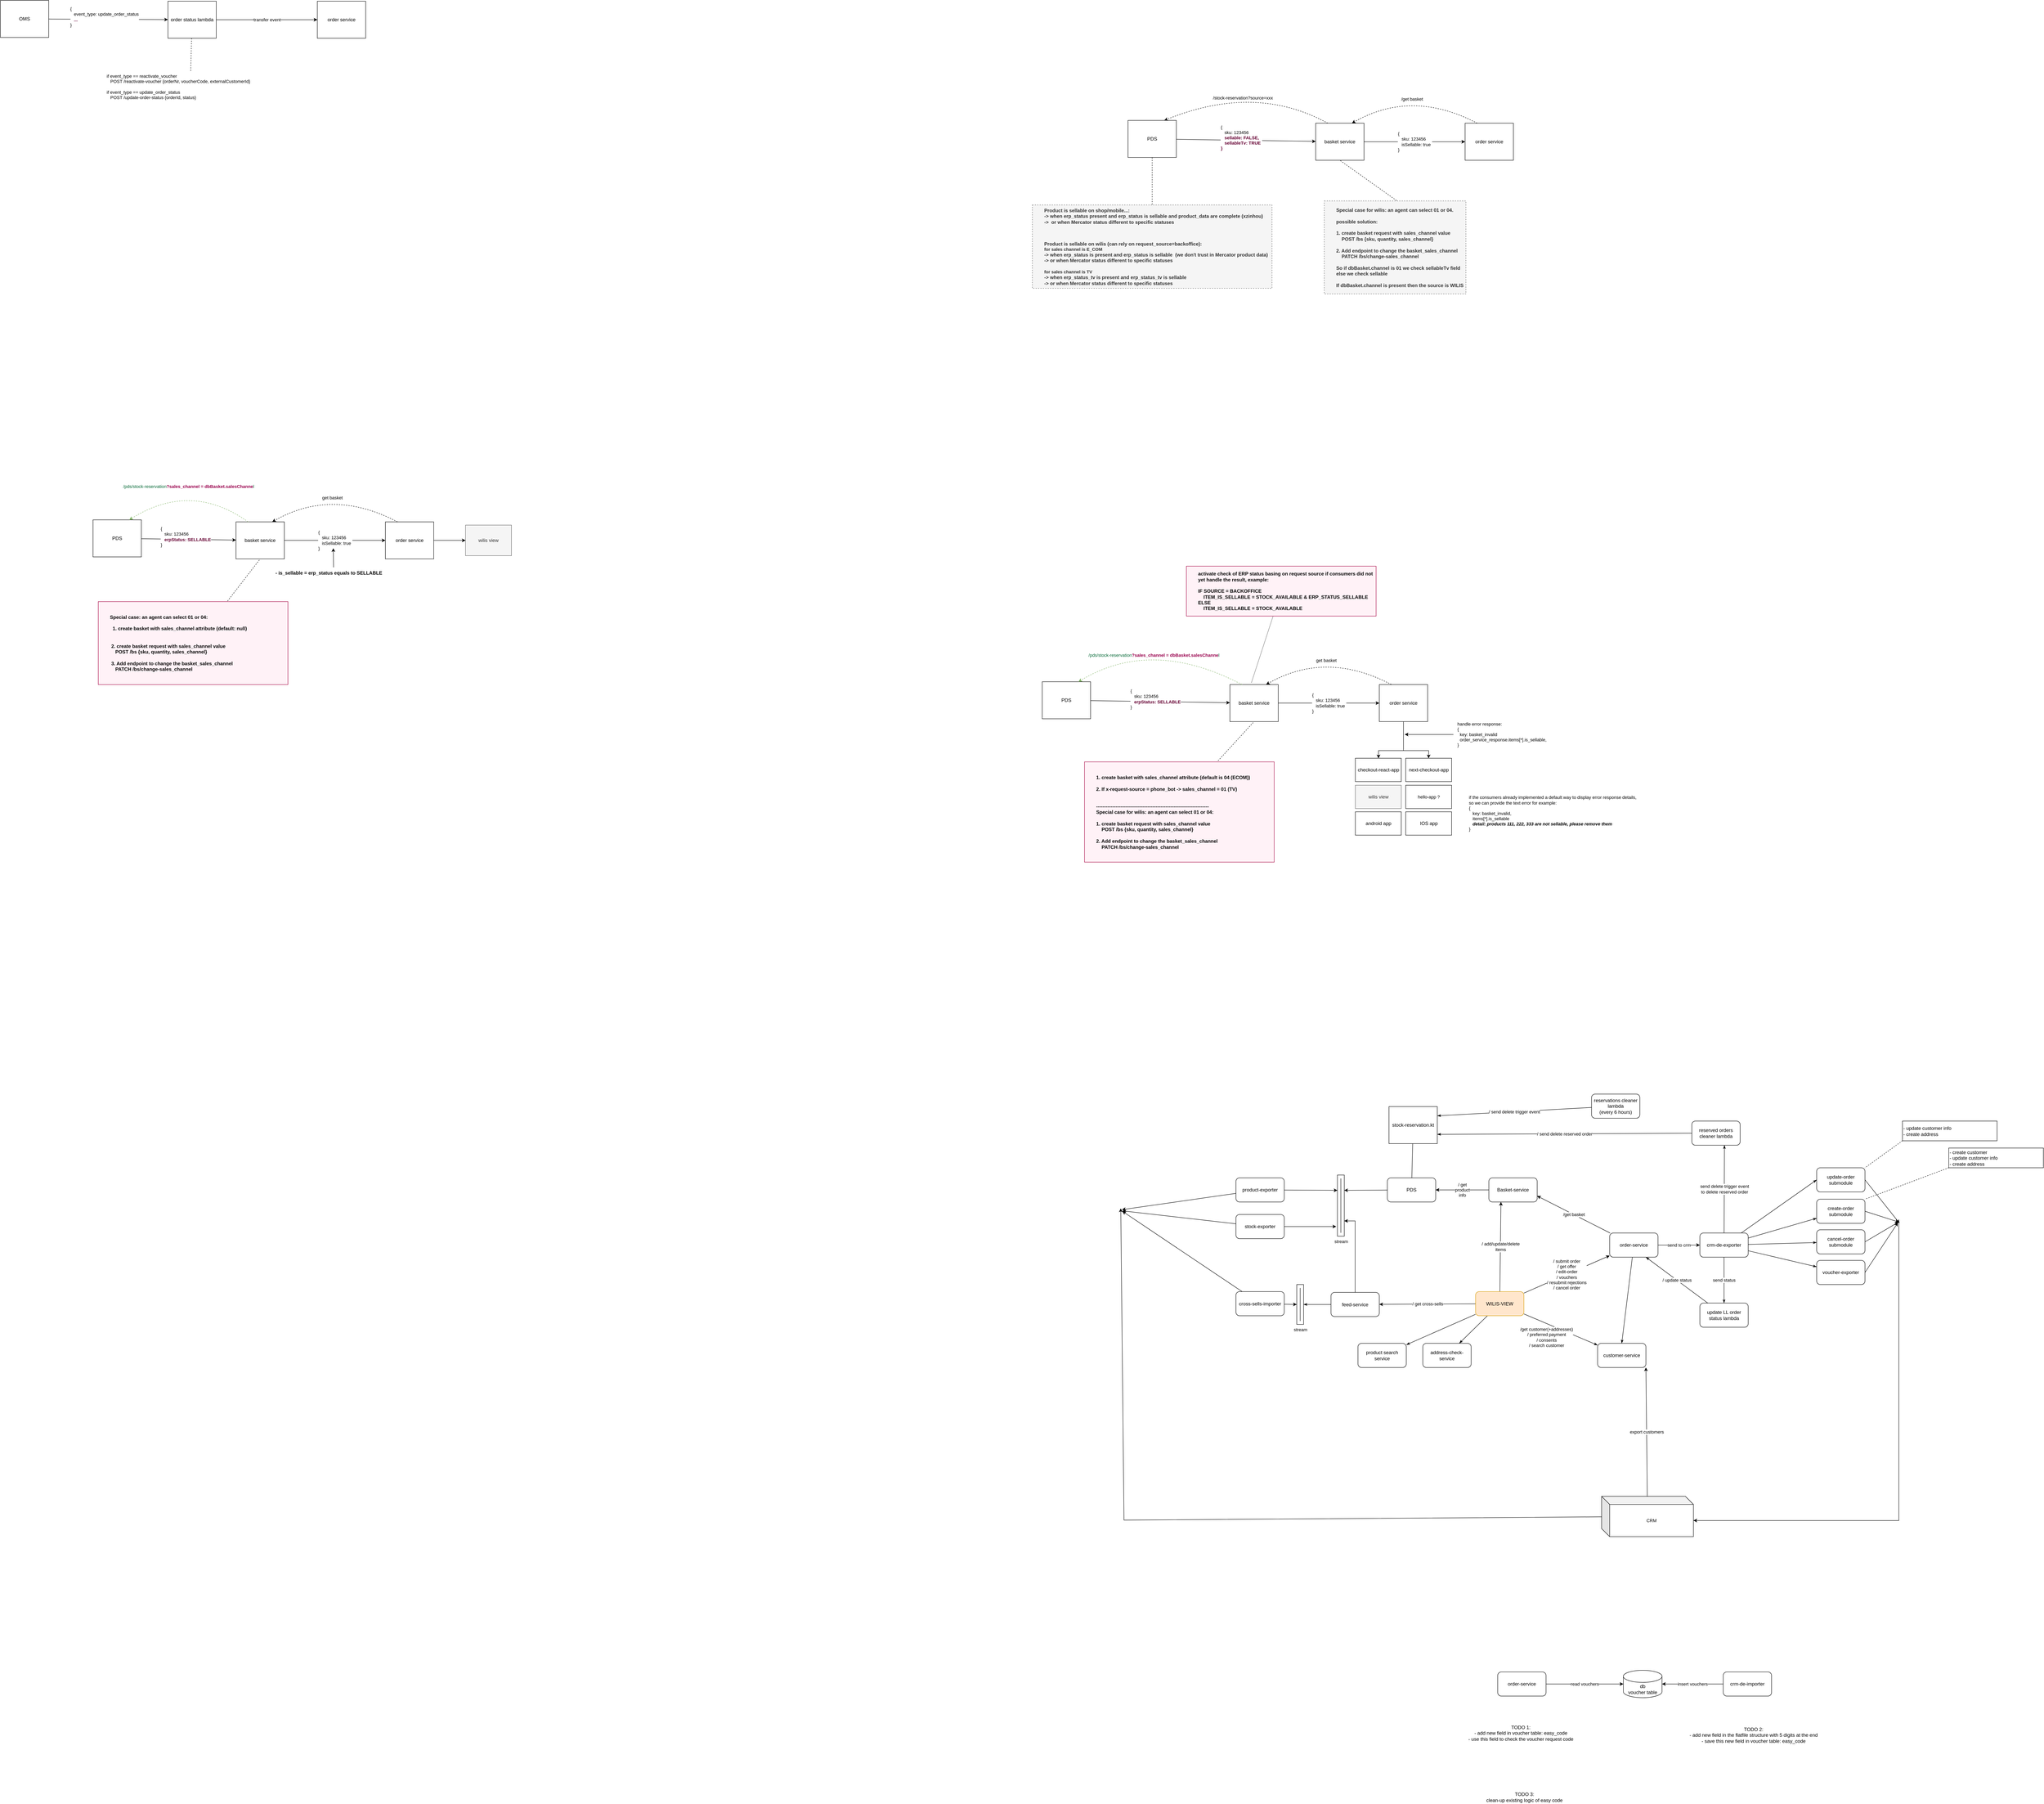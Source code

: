 <mxfile version="20.2.3" type="github">
  <diagram id="kf_XZH1g2RH7kajxPQMX" name="Page-1">
    <mxGraphModel dx="4642" dy="4890" grid="0" gridSize="10" guides="1" tooltips="1" connect="1" arrows="1" fold="1" page="0" pageScale="1" pageWidth="1169" pageHeight="827" math="0" shadow="0">
      <root>
        <mxCell id="0" />
        <mxCell id="1" parent="0" />
        <mxCell id="mo3ku-rc3HtsTC2HPsfC-4" value="insert vouchers" style="rounded=0;orthogonalLoop=1;jettySize=auto;html=1;" parent="1" source="mo3ku-rc3HtsTC2HPsfC-1" target="mo3ku-rc3HtsTC2HPsfC-3" edge="1">
          <mxGeometry relative="1" as="geometry" />
        </mxCell>
        <mxCell id="mo3ku-rc3HtsTC2HPsfC-1" value="crm-de-importer" style="rounded=1;whiteSpace=wrap;html=1;" parent="1" vertex="1">
          <mxGeometry x="714" y="125" width="120" height="60" as="geometry" />
        </mxCell>
        <mxCell id="mo3ku-rc3HtsTC2HPsfC-5" value="read vouchers" style="edgeStyle=none;rounded=0;orthogonalLoop=1;jettySize=auto;html=1;" parent="1" source="mo3ku-rc3HtsTC2HPsfC-2" target="mo3ku-rc3HtsTC2HPsfC-3" edge="1">
          <mxGeometry relative="1" as="geometry" />
        </mxCell>
        <mxCell id="mo3ku-rc3HtsTC2HPsfC-2" value="order-service" style="rounded=1;whiteSpace=wrap;html=1;" parent="1" vertex="1">
          <mxGeometry x="154" y="125" width="120" height="60" as="geometry" />
        </mxCell>
        <mxCell id="mo3ku-rc3HtsTC2HPsfC-3" value="db&lt;br&gt;voucher table" style="shape=cylinder3;whiteSpace=wrap;html=1;boundedLbl=1;backgroundOutline=1;size=15;" parent="1" vertex="1">
          <mxGeometry x="466" y="121" width="96" height="68" as="geometry" />
        </mxCell>
        <mxCell id="mo3ku-rc3HtsTC2HPsfC-6" value="TODO 2:&lt;br&gt;- add new field in the flatfile structure with 5 digits at the end&lt;br&gt;- save this new field in voucher table: easy_code" style="text;html=1;align=center;verticalAlign=middle;resizable=0;points=[];autosize=1;strokeColor=none;fillColor=none;" parent="1" vertex="1">
          <mxGeometry x="625" y="259" width="328" height="46" as="geometry" />
        </mxCell>
        <mxCell id="mo3ku-rc3HtsTC2HPsfC-7" value="TODO 1:&lt;br&gt;- add new field in voucher table: easy_code&lt;br&gt;- use this field to check the voucher request code" style="text;html=1;align=center;verticalAlign=middle;resizable=0;points=[];autosize=1;strokeColor=none;fillColor=none;" parent="1" vertex="1">
          <mxGeometry x="75" y="254" width="271" height="46" as="geometry" />
        </mxCell>
        <mxCell id="mo3ku-rc3HtsTC2HPsfC-8" value="TODO 3:&lt;br&gt;clean-up existing logic of easy code" style="text;html=1;align=center;verticalAlign=middle;resizable=0;points=[];autosize=1;strokeColor=none;fillColor=none;" parent="1" vertex="1">
          <mxGeometry x="120" y="420" width="199" height="32" as="geometry" />
        </mxCell>
        <mxCell id="AvomZq_IEuszwX5cMWHC-13" value="/get basket" style="edgeStyle=none;shape=connector;rounded=0;sketch=0;orthogonalLoop=1;jettySize=auto;html=1;entryX=1;entryY=0.75;entryDx=0;entryDy=0;shadow=0;labelBackgroundColor=default;fontFamily=Helvetica;fontSize=11;fontColor=default;endArrow=classic;strokeColor=default;" parent="1" source="AvomZq_IEuszwX5cMWHC-1" target="AvomZq_IEuszwX5cMWHC-10" edge="1">
          <mxGeometry relative="1" as="geometry" />
        </mxCell>
        <mxCell id="AvomZq_IEuszwX5cMWHC-16" value="send to crm" style="edgeStyle=none;shape=connector;rounded=0;sketch=0;orthogonalLoop=1;jettySize=auto;html=1;shadow=0;labelBackgroundColor=default;fontFamily=Helvetica;fontSize=11;fontColor=default;endArrow=classic;strokeColor=default;" parent="1" source="AvomZq_IEuszwX5cMWHC-1" target="AvomZq_IEuszwX5cMWHC-15" edge="1">
          <mxGeometry relative="1" as="geometry" />
        </mxCell>
        <mxCell id="AvomZq_IEuszwX5cMWHC-40" style="edgeStyle=none;shape=connector;rounded=0;sketch=0;orthogonalLoop=1;jettySize=auto;html=1;entryX=0.5;entryY=0;entryDx=0;entryDy=0;shadow=0;labelBackgroundColor=default;fontFamily=Helvetica;fontSize=11;fontColor=default;endArrow=classicThin;endFill=1;strokeColor=default;" parent="1" source="AvomZq_IEuszwX5cMWHC-1" target="AvomZq_IEuszwX5cMWHC-38" edge="1">
          <mxGeometry relative="1" as="geometry" />
        </mxCell>
        <mxCell id="AvomZq_IEuszwX5cMWHC-1" value="order-service" style="rounded=1;whiteSpace=wrap;html=1;" parent="1" vertex="1">
          <mxGeometry x="432" y="-965" width="120" height="60" as="geometry" />
        </mxCell>
        <mxCell id="AvomZq_IEuszwX5cMWHC-8" value="/ get cross-sells" style="rounded=0;orthogonalLoop=1;jettySize=auto;html=1;shadow=0;sketch=0;" parent="1" source="AvomZq_IEuszwX5cMWHC-2" target="AvomZq_IEuszwX5cMWHC-3" edge="1">
          <mxGeometry relative="1" as="geometry" />
        </mxCell>
        <mxCell id="AvomZq_IEuszwX5cMWHC-9" value="/ submit order&lt;br&gt;/ get offer&lt;br&gt;/ edit-order&lt;br&gt;/ vouchers&lt;br&gt;/ resubmit rejections&lt;br&gt;/ cancel order" style="edgeStyle=none;shape=connector;rounded=0;sketch=0;orthogonalLoop=1;jettySize=auto;html=1;shadow=0;labelBackgroundColor=default;fontFamily=Helvetica;fontSize=11;fontColor=default;endArrow=classic;strokeColor=default;" parent="1" source="AvomZq_IEuszwX5cMWHC-2" target="AvomZq_IEuszwX5cMWHC-1" edge="1">
          <mxGeometry relative="1" as="geometry" />
        </mxCell>
        <mxCell id="AvomZq_IEuszwX5cMWHC-14" value="/ add/update/delete&lt;br&gt;items" style="edgeStyle=none;shape=connector;rounded=0;sketch=0;orthogonalLoop=1;jettySize=auto;html=1;entryX=0.25;entryY=1;entryDx=0;entryDy=0;shadow=0;labelBackgroundColor=default;fontFamily=Helvetica;fontSize=11;fontColor=default;endArrow=classic;strokeColor=default;" parent="1" source="AvomZq_IEuszwX5cMWHC-2" target="AvomZq_IEuszwX5cMWHC-10" edge="1">
          <mxGeometry relative="1" as="geometry" />
        </mxCell>
        <mxCell id="AvomZq_IEuszwX5cMWHC-39" value="/get customer(+addresses)&lt;br&gt;/ preferred payment&lt;br&gt;/ consents&lt;br&gt;/ search customer" style="edgeStyle=none;shape=connector;rounded=0;sketch=0;orthogonalLoop=1;jettySize=auto;html=1;shadow=0;labelBackgroundColor=default;fontFamily=Helvetica;fontSize=11;fontColor=default;endArrow=classicThin;endFill=1;strokeColor=default;" parent="1" source="AvomZq_IEuszwX5cMWHC-2" target="AvomZq_IEuszwX5cMWHC-38" edge="1">
          <mxGeometry x="-0.251" y="-31" relative="1" as="geometry">
            <mxPoint as="offset" />
          </mxGeometry>
        </mxCell>
        <mxCell id="AvomZq_IEuszwX5cMWHC-43" style="edgeStyle=none;shape=connector;rounded=0;sketch=0;orthogonalLoop=1;jettySize=auto;html=1;shadow=0;labelBackgroundColor=default;fontFamily=Helvetica;fontSize=11;fontColor=default;endArrow=classicThin;endFill=1;strokeColor=default;" parent="1" source="AvomZq_IEuszwX5cMWHC-2" target="AvomZq_IEuszwX5cMWHC-42" edge="1">
          <mxGeometry relative="1" as="geometry" />
        </mxCell>
        <mxCell id="AvomZq_IEuszwX5cMWHC-56" style="edgeStyle=none;shape=connector;rounded=0;sketch=0;orthogonalLoop=1;jettySize=auto;html=1;shadow=0;labelBackgroundColor=default;fontFamily=Helvetica;fontSize=11;fontColor=default;endArrow=classicThin;endFill=1;strokeColor=default;" parent="1" source="AvomZq_IEuszwX5cMWHC-2" target="AvomZq_IEuszwX5cMWHC-55" edge="1">
          <mxGeometry relative="1" as="geometry" />
        </mxCell>
        <mxCell id="AvomZq_IEuszwX5cMWHC-2" value="WILIS-VIEW" style="rounded=1;whiteSpace=wrap;html=1;fillColor=#ffe6cc;strokeColor=#d79b00;" parent="1" vertex="1">
          <mxGeometry x="99" y="-819.5" width="120" height="60" as="geometry" />
        </mxCell>
        <mxCell id="AvomZq_IEuszwX5cMWHC-26" style="edgeStyle=none;shape=connector;rounded=0;sketch=0;orthogonalLoop=1;jettySize=auto;html=1;shadow=0;labelBackgroundColor=default;fontFamily=Helvetica;fontSize=11;fontColor=default;endArrow=classic;strokeColor=default;entryX=0;entryY=0;entryDx=17;entryDy=114;entryPerimeter=0;" parent="1" source="AvomZq_IEuszwX5cMWHC-3" target="AvomZq_IEuszwX5cMWHC-22" edge="1">
          <mxGeometry relative="1" as="geometry">
            <Array as="points">
              <mxPoint x="-200" y="-995" />
            </Array>
          </mxGeometry>
        </mxCell>
        <mxCell id="AvomZq_IEuszwX5cMWHC-35" style="edgeStyle=none;shape=connector;rounded=0;sketch=0;orthogonalLoop=1;jettySize=auto;html=1;entryX=1;entryY=0.5;entryDx=0;entryDy=0;entryPerimeter=0;shadow=0;labelBackgroundColor=default;fontFamily=Helvetica;fontSize=11;fontColor=default;endArrow=classicThin;endFill=1;strokeColor=default;" parent="1" source="AvomZq_IEuszwX5cMWHC-3" target="AvomZq_IEuszwX5cMWHC-34" edge="1">
          <mxGeometry relative="1" as="geometry" />
        </mxCell>
        <mxCell id="AvomZq_IEuszwX5cMWHC-3" value="feed-service" style="rounded=1;whiteSpace=wrap;html=1;" parent="1" vertex="1">
          <mxGeometry x="-260" y="-817.5" width="120" height="60" as="geometry" />
        </mxCell>
        <mxCell id="AvomZq_IEuszwX5cMWHC-23" style="edgeStyle=none;shape=connector;rounded=0;sketch=0;orthogonalLoop=1;jettySize=auto;html=1;entryX=0;entryY=0;entryDx=0;entryDy=38;entryPerimeter=0;shadow=0;labelBackgroundColor=default;fontFamily=Helvetica;fontSize=11;fontColor=default;endArrow=classic;strokeColor=default;" parent="1" source="AvomZq_IEuszwX5cMWHC-4" target="AvomZq_IEuszwX5cMWHC-22" edge="1">
          <mxGeometry relative="1" as="geometry" />
        </mxCell>
        <mxCell id="AvomZq_IEuszwX5cMWHC-68" style="edgeStyle=none;shape=connector;rounded=0;sketch=0;orthogonalLoop=1;jettySize=auto;html=1;shadow=0;labelBackgroundColor=default;fontFamily=Helvetica;fontSize=11;fontColor=default;endArrow=classic;endFill=1;strokeColor=default;" parent="1" source="AvomZq_IEuszwX5cMWHC-4" edge="1">
          <mxGeometry relative="1" as="geometry">
            <mxPoint x="-779" y="-1023" as="targetPoint" />
          </mxGeometry>
        </mxCell>
        <mxCell id="AvomZq_IEuszwX5cMWHC-4" value="product-exporter" style="rounded=1;whiteSpace=wrap;html=1;" parent="1" vertex="1">
          <mxGeometry x="-496" y="-1102" width="120" height="60" as="geometry" />
        </mxCell>
        <mxCell id="AvomZq_IEuszwX5cMWHC-19" style="edgeStyle=none;shape=connector;rounded=0;sketch=0;orthogonalLoop=1;jettySize=auto;html=1;shadow=0;labelBackgroundColor=default;fontFamily=Helvetica;fontSize=11;fontColor=default;endArrow=classic;strokeColor=default;entryX=0;entryY=0.5;entryDx=0;entryDy=0;entryPerimeter=0;" parent="1" source="AvomZq_IEuszwX5cMWHC-5" target="AvomZq_IEuszwX5cMWHC-34" edge="1">
          <mxGeometry relative="1" as="geometry" />
        </mxCell>
        <mxCell id="AvomZq_IEuszwX5cMWHC-70" style="edgeStyle=none;shape=connector;rounded=0;sketch=0;orthogonalLoop=1;jettySize=auto;html=1;shadow=0;labelBackgroundColor=default;fontFamily=Helvetica;fontSize=11;fontColor=default;endArrow=classic;endFill=1;strokeColor=default;" parent="1" source="AvomZq_IEuszwX5cMWHC-5" edge="1">
          <mxGeometry relative="1" as="geometry">
            <mxPoint x="-778" y="-1019" as="targetPoint" />
          </mxGeometry>
        </mxCell>
        <mxCell id="AvomZq_IEuszwX5cMWHC-5" value="cross-sells-importer" style="rounded=1;whiteSpace=wrap;html=1;" parent="1" vertex="1">
          <mxGeometry x="-496" y="-819.5" width="120" height="60" as="geometry" />
        </mxCell>
        <mxCell id="AvomZq_IEuszwX5cMWHC-24" style="edgeStyle=none;shape=connector;rounded=0;sketch=0;orthogonalLoop=1;jettySize=auto;html=1;entryX=-0.176;entryY=0.842;entryDx=0;entryDy=0;entryPerimeter=0;shadow=0;labelBackgroundColor=default;fontFamily=Helvetica;fontSize=11;fontColor=default;endArrow=classic;strokeColor=default;" parent="1" source="AvomZq_IEuszwX5cMWHC-6" target="AvomZq_IEuszwX5cMWHC-22" edge="1">
          <mxGeometry relative="1" as="geometry" />
        </mxCell>
        <mxCell id="AvomZq_IEuszwX5cMWHC-69" style="edgeStyle=none;shape=connector;rounded=0;sketch=0;orthogonalLoop=1;jettySize=auto;html=1;shadow=0;labelBackgroundColor=default;fontFamily=Helvetica;fontSize=11;fontColor=default;endArrow=classic;endFill=1;strokeColor=default;" parent="1" source="AvomZq_IEuszwX5cMWHC-6" edge="1">
          <mxGeometry relative="1" as="geometry">
            <mxPoint x="-778" y="-1020" as="targetPoint" />
          </mxGeometry>
        </mxCell>
        <mxCell id="AvomZq_IEuszwX5cMWHC-6" value="stock-exporter" style="rounded=1;whiteSpace=wrap;html=1;" parent="1" vertex="1">
          <mxGeometry x="-496" y="-1011" width="120" height="60" as="geometry" />
        </mxCell>
        <mxCell id="AvomZq_IEuszwX5cMWHC-12" value="/ get&lt;br&gt;product&lt;br&gt;info" style="edgeStyle=none;shape=connector;rounded=0;sketch=0;orthogonalLoop=1;jettySize=auto;html=1;shadow=0;labelBackgroundColor=default;fontFamily=Helvetica;fontSize=11;fontColor=default;endArrow=classic;strokeColor=default;" parent="1" source="AvomZq_IEuszwX5cMWHC-10" target="AvomZq_IEuszwX5cMWHC-11" edge="1">
          <mxGeometry relative="1" as="geometry" />
        </mxCell>
        <mxCell id="AvomZq_IEuszwX5cMWHC-10" value="Basket-service" style="rounded=1;whiteSpace=wrap;html=1;" parent="1" vertex="1">
          <mxGeometry x="132" y="-1102" width="120" height="60" as="geometry" />
        </mxCell>
        <mxCell id="AvomZq_IEuszwX5cMWHC-25" style="edgeStyle=none;shape=connector;rounded=0;sketch=0;orthogonalLoop=1;jettySize=auto;html=1;entryX=0;entryY=0;entryDx=17;entryDy=38;entryPerimeter=0;shadow=0;labelBackgroundColor=default;fontFamily=Helvetica;fontSize=11;fontColor=default;endArrow=classic;strokeColor=default;" parent="1" source="AvomZq_IEuszwX5cMWHC-11" target="AvomZq_IEuszwX5cMWHC-22" edge="1">
          <mxGeometry relative="1" as="geometry" />
        </mxCell>
        <mxCell id="AvomZq_IEuszwX5cMWHC-28" style="shape=connector;rounded=0;sketch=0;orthogonalLoop=1;jettySize=auto;html=1;shadow=0;labelBackgroundColor=default;fontFamily=Helvetica;fontSize=11;fontColor=default;endArrow=none;strokeColor=default;endFill=0;" parent="1" source="AvomZq_IEuszwX5cMWHC-11" target="AvomZq_IEuszwX5cMWHC-36" edge="1">
          <mxGeometry relative="1" as="geometry">
            <mxPoint x="-60" y="-1234" as="targetPoint" />
          </mxGeometry>
        </mxCell>
        <mxCell id="AvomZq_IEuszwX5cMWHC-11" value="PDS" style="rounded=1;whiteSpace=wrap;html=1;" parent="1" vertex="1">
          <mxGeometry x="-120" y="-1102" width="120" height="60" as="geometry" />
        </mxCell>
        <mxCell id="AvomZq_IEuszwX5cMWHC-33" value="send delete trigger event&lt;br&gt;to delete reserved order" style="edgeStyle=none;shape=connector;rounded=0;sketch=0;orthogonalLoop=1;jettySize=auto;html=1;entryX=0.675;entryY=1;entryDx=0;entryDy=0;entryPerimeter=0;shadow=0;labelBackgroundColor=default;fontFamily=Helvetica;fontSize=11;fontColor=default;endArrow=classicThin;endFill=1;strokeColor=default;" parent="1" source="AvomZq_IEuszwX5cMWHC-15" target="AvomZq_IEuszwX5cMWHC-31" edge="1">
          <mxGeometry relative="1" as="geometry" />
        </mxCell>
        <mxCell id="AvomZq_IEuszwX5cMWHC-46" value="send status" style="edgeStyle=none;shape=connector;rounded=0;sketch=0;orthogonalLoop=1;jettySize=auto;html=1;shadow=0;labelBackgroundColor=default;fontFamily=Helvetica;fontSize=11;fontColor=default;endArrow=classicThin;endFill=1;strokeColor=default;" parent="1" source="AvomZq_IEuszwX5cMWHC-15" target="AvomZq_IEuszwX5cMWHC-44" edge="1">
          <mxGeometry relative="1" as="geometry" />
        </mxCell>
        <mxCell id="AvomZq_IEuszwX5cMWHC-48" style="edgeStyle=none;shape=connector;rounded=0;sketch=0;orthogonalLoop=1;jettySize=auto;html=1;entryX=0;entryY=0.5;entryDx=0;entryDy=0;shadow=0;labelBackgroundColor=default;fontFamily=Helvetica;fontSize=11;fontColor=default;endArrow=classicThin;endFill=1;strokeColor=default;" parent="1" source="AvomZq_IEuszwX5cMWHC-15" target="AvomZq_IEuszwX5cMWHC-47" edge="1">
          <mxGeometry relative="1" as="geometry" />
        </mxCell>
        <mxCell id="AvomZq_IEuszwX5cMWHC-52" style="edgeStyle=none;shape=connector;rounded=0;sketch=0;orthogonalLoop=1;jettySize=auto;html=1;shadow=0;labelBackgroundColor=default;fontFamily=Helvetica;fontSize=11;fontColor=default;endArrow=classicThin;endFill=1;strokeColor=default;" parent="1" source="AvomZq_IEuszwX5cMWHC-15" target="AvomZq_IEuszwX5cMWHC-49" edge="1">
          <mxGeometry relative="1" as="geometry" />
        </mxCell>
        <mxCell id="AvomZq_IEuszwX5cMWHC-53" style="edgeStyle=none;shape=connector;rounded=0;sketch=0;orthogonalLoop=1;jettySize=auto;html=1;shadow=0;labelBackgroundColor=default;fontFamily=Helvetica;fontSize=11;fontColor=default;endArrow=classicThin;endFill=1;strokeColor=default;" parent="1" source="AvomZq_IEuszwX5cMWHC-15" target="AvomZq_IEuszwX5cMWHC-50" edge="1">
          <mxGeometry relative="1" as="geometry" />
        </mxCell>
        <mxCell id="AvomZq_IEuszwX5cMWHC-54" style="edgeStyle=none;shape=connector;rounded=0;sketch=0;orthogonalLoop=1;jettySize=auto;html=1;shadow=0;labelBackgroundColor=default;fontFamily=Helvetica;fontSize=11;fontColor=default;endArrow=classicThin;endFill=1;strokeColor=default;" parent="1" source="AvomZq_IEuszwX5cMWHC-15" target="AvomZq_IEuszwX5cMWHC-51" edge="1">
          <mxGeometry relative="1" as="geometry" />
        </mxCell>
        <mxCell id="AvomZq_IEuszwX5cMWHC-15" value="crm-de-exporter" style="rounded=1;whiteSpace=wrap;html=1;" parent="1" vertex="1">
          <mxGeometry x="656" y="-965" width="120" height="60" as="geometry" />
        </mxCell>
        <mxCell id="AvomZq_IEuszwX5cMWHC-22" value="stream" style="verticalLabelPosition=bottom;verticalAlign=top;html=1;shape=mxgraph.basic.frame;dx=10;fontFamily=Helvetica;fontSize=11;fontColor=default;" parent="1" vertex="1">
          <mxGeometry x="-244" y="-1109" width="17" height="152" as="geometry" />
        </mxCell>
        <mxCell id="AvomZq_IEuszwX5cMWHC-30" value="/ send delete trigger event" style="edgeStyle=none;shape=connector;rounded=0;sketch=0;orthogonalLoop=1;jettySize=auto;html=1;entryX=1;entryY=0.25;entryDx=0;entryDy=0;shadow=0;labelBackgroundColor=default;fontFamily=Helvetica;fontSize=11;fontColor=default;endArrow=classicThin;endFill=1;strokeColor=default;" parent="1" source="AvomZq_IEuszwX5cMWHC-29" target="AvomZq_IEuszwX5cMWHC-36" edge="1">
          <mxGeometry relative="1" as="geometry">
            <mxPoint y="-1294" as="targetPoint" />
          </mxGeometry>
        </mxCell>
        <mxCell id="AvomZq_IEuszwX5cMWHC-29" value="reservations cleaner lambda&lt;br&gt;(every 6 hours)" style="rounded=1;whiteSpace=wrap;html=1;" parent="1" vertex="1">
          <mxGeometry x="387" y="-1310" width="120" height="60" as="geometry" />
        </mxCell>
        <mxCell id="AvomZq_IEuszwX5cMWHC-32" value="/ send delete reserved order" style="edgeStyle=none;shape=connector;rounded=0;sketch=0;orthogonalLoop=1;jettySize=auto;html=1;shadow=0;labelBackgroundColor=default;fontFamily=Helvetica;fontSize=11;fontColor=default;endArrow=classicThin;endFill=1;strokeColor=default;entryX=1;entryY=0.75;entryDx=0;entryDy=0;" parent="1" source="AvomZq_IEuszwX5cMWHC-31" target="AvomZq_IEuszwX5cMWHC-36" edge="1">
          <mxGeometry relative="1" as="geometry">
            <mxPoint y="-1264" as="targetPoint" />
          </mxGeometry>
        </mxCell>
        <mxCell id="AvomZq_IEuszwX5cMWHC-31" value="reserved orders cleaner lambda" style="rounded=1;whiteSpace=wrap;html=1;" parent="1" vertex="1">
          <mxGeometry x="636" y="-1243" width="120" height="60" as="geometry" />
        </mxCell>
        <mxCell id="AvomZq_IEuszwX5cMWHC-34" value="stream" style="verticalLabelPosition=bottom;verticalAlign=top;html=1;shape=mxgraph.basic.frame;dx=10;fontFamily=Helvetica;fontSize=11;fontColor=default;" parent="1" vertex="1">
          <mxGeometry x="-345" y="-837" width="17" height="99" as="geometry" />
        </mxCell>
        <mxCell id="AvomZq_IEuszwX5cMWHC-36" value="&lt;span style=&quot;color: rgb(0 , 0 , 0) ; font-family: &amp;#34;helvetica&amp;#34; ; font-size: 12px ; font-style: normal ; font-weight: 400 ; letter-spacing: normal ; text-align: center ; text-indent: 0px ; text-transform: none ; word-spacing: 0px ; background-color: rgb(255 , 255 , 255) ; display: inline ; float: none&quot;&gt;stock-reservation.kt&lt;/span&gt;" style="rounded=0;whiteSpace=wrap;html=1;fontFamily=Helvetica;fontSize=11;fontColor=default;" parent="1" vertex="1">
          <mxGeometry x="-116" y="-1279" width="120" height="92" as="geometry" />
        </mxCell>
        <mxCell id="AvomZq_IEuszwX5cMWHC-38" value="customer-service" style="rounded=1;whiteSpace=wrap;html=1;" parent="1" vertex="1">
          <mxGeometry x="402" y="-691" width="120" height="60" as="geometry" />
        </mxCell>
        <mxCell id="AvomZq_IEuszwX5cMWHC-42" value="address-check-service" style="rounded=1;whiteSpace=wrap;html=1;" parent="1" vertex="1">
          <mxGeometry x="-32" y="-691" width="120" height="60" as="geometry" />
        </mxCell>
        <mxCell id="AvomZq_IEuszwX5cMWHC-45" value="/ update status" style="edgeStyle=none;shape=connector;rounded=0;sketch=0;orthogonalLoop=1;jettySize=auto;html=1;entryX=0.75;entryY=1;entryDx=0;entryDy=0;shadow=0;labelBackgroundColor=default;fontFamily=Helvetica;fontSize=11;fontColor=default;endArrow=classicThin;endFill=1;strokeColor=default;" parent="1" source="AvomZq_IEuszwX5cMWHC-44" target="AvomZq_IEuszwX5cMWHC-1" edge="1">
          <mxGeometry relative="1" as="geometry" />
        </mxCell>
        <mxCell id="AvomZq_IEuszwX5cMWHC-44" value="update LL order&lt;br&gt;status lambda" style="rounded=1;whiteSpace=wrap;html=1;" parent="1" vertex="1">
          <mxGeometry x="656" y="-791" width="120" height="60" as="geometry" />
        </mxCell>
        <mxCell id="AvomZq_IEuszwX5cMWHC-72" style="edgeStyle=none;shape=connector;rounded=0;sketch=0;orthogonalLoop=1;jettySize=auto;html=1;shadow=0;labelBackgroundColor=default;fontFamily=Helvetica;fontSize=11;fontColor=default;endArrow=classic;endFill=1;strokeColor=default;exitX=1;exitY=0.5;exitDx=0;exitDy=0;" parent="1" source="AvomZq_IEuszwX5cMWHC-47" edge="1">
          <mxGeometry relative="1" as="geometry">
            <mxPoint x="1151.667" y="-989.333" as="targetPoint" />
          </mxGeometry>
        </mxCell>
        <mxCell id="AvomZq_IEuszwX5cMWHC-47" value="update-order submodule" style="rounded=1;whiteSpace=wrap;html=1;" parent="1" vertex="1">
          <mxGeometry x="946" y="-1127" width="120" height="60" as="geometry" />
        </mxCell>
        <mxCell id="AvomZq_IEuszwX5cMWHC-71" style="edgeStyle=none;shape=connector;rounded=0;sketch=0;orthogonalLoop=1;jettySize=auto;html=1;entryX=0;entryY=0;entryDx=228;entryDy=60;entryPerimeter=0;shadow=0;labelBackgroundColor=default;fontFamily=Helvetica;fontSize=11;fontColor=default;endArrow=classic;endFill=1;strokeColor=default;" parent="1" target="AvomZq_IEuszwX5cMWHC-65" edge="1">
          <mxGeometry relative="1" as="geometry">
            <mxPoint x="1150" y="-989" as="sourcePoint" />
            <Array as="points">
              <mxPoint x="1150" y="-251" />
            </Array>
          </mxGeometry>
        </mxCell>
        <mxCell id="AvomZq_IEuszwX5cMWHC-73" style="edgeStyle=none;shape=connector;rounded=0;sketch=0;orthogonalLoop=1;jettySize=auto;html=1;shadow=0;labelBackgroundColor=default;fontFamily=Helvetica;fontSize=11;fontColor=default;endArrow=classic;endFill=1;strokeColor=default;exitX=1;exitY=0.5;exitDx=0;exitDy=0;" parent="1" source="AvomZq_IEuszwX5cMWHC-49" edge="1">
          <mxGeometry relative="1" as="geometry">
            <mxPoint x="1150.333" y="-992" as="targetPoint" />
          </mxGeometry>
        </mxCell>
        <mxCell id="AvomZq_IEuszwX5cMWHC-49" value="create-order submodule" style="rounded=1;whiteSpace=wrap;html=1;" parent="1" vertex="1">
          <mxGeometry x="946" y="-1049" width="120" height="60" as="geometry" />
        </mxCell>
        <mxCell id="AvomZq_IEuszwX5cMWHC-74" style="edgeStyle=none;shape=connector;rounded=0;sketch=0;orthogonalLoop=1;jettySize=auto;html=1;shadow=0;labelBackgroundColor=default;fontFamily=Helvetica;fontSize=11;fontColor=default;endArrow=classic;endFill=1;strokeColor=default;exitX=1;exitY=0.5;exitDx=0;exitDy=0;" parent="1" source="AvomZq_IEuszwX5cMWHC-50" edge="1">
          <mxGeometry relative="1" as="geometry">
            <mxPoint x="1149" y="-992" as="targetPoint" />
          </mxGeometry>
        </mxCell>
        <mxCell id="AvomZq_IEuszwX5cMWHC-50" value="cancel-order&lt;br&gt;submodule" style="rounded=1;whiteSpace=wrap;html=1;" parent="1" vertex="1">
          <mxGeometry x="946" y="-973" width="120" height="60" as="geometry" />
        </mxCell>
        <mxCell id="AvomZq_IEuszwX5cMWHC-75" style="edgeStyle=none;shape=connector;rounded=0;sketch=0;orthogonalLoop=1;jettySize=auto;html=1;shadow=0;labelBackgroundColor=default;fontFamily=Helvetica;fontSize=11;fontColor=default;endArrow=classic;endFill=1;strokeColor=default;exitX=1;exitY=0.5;exitDx=0;exitDy=0;" parent="1" source="AvomZq_IEuszwX5cMWHC-51" edge="1">
          <mxGeometry relative="1" as="geometry">
            <mxPoint x="1147.667" y="-990.667" as="targetPoint" />
          </mxGeometry>
        </mxCell>
        <mxCell id="AvomZq_IEuszwX5cMWHC-51" value="voucher-exporter" style="rounded=1;whiteSpace=wrap;html=1;" parent="1" vertex="1">
          <mxGeometry x="946" y="-897" width="120" height="60" as="geometry" />
        </mxCell>
        <mxCell id="AvomZq_IEuszwX5cMWHC-55" value="product search service" style="rounded=1;whiteSpace=wrap;html=1;" parent="1" vertex="1">
          <mxGeometry x="-193" y="-691" width="120" height="60" as="geometry" />
        </mxCell>
        <mxCell id="AvomZq_IEuszwX5cMWHC-58" style="edgeStyle=none;shape=connector;rounded=0;sketch=0;orthogonalLoop=1;jettySize=auto;html=1;entryX=1;entryY=0;entryDx=0;entryDy=0;shadow=0;labelBackgroundColor=default;fontFamily=Helvetica;fontSize=11;fontColor=default;endArrow=none;endFill=0;strokeColor=default;dashed=1;exitX=0;exitY=1;exitDx=0;exitDy=0;" parent="1" source="AvomZq_IEuszwX5cMWHC-57" target="AvomZq_IEuszwX5cMWHC-47" edge="1">
          <mxGeometry relative="1" as="geometry" />
        </mxCell>
        <mxCell id="AvomZq_IEuszwX5cMWHC-57" value="&lt;span style=&quot;color: rgb(0 , 0 , 0) ; font-family: &amp;#34;helvetica&amp;#34; ; font-size: 12px ; font-style: normal ; font-weight: 400 ; letter-spacing: normal ; text-indent: 0px ; text-transform: none ; word-spacing: 0px ; background-color: rgb(255 , 255 , 255) ; display: inline ; float: none&quot;&gt;- update customer info&lt;br&gt;- create address&lt;br&gt;&lt;/span&gt;" style="rounded=0;whiteSpace=wrap;html=1;fontFamily=Helvetica;fontSize=11;fontColor=default;align=left;" parent="1" vertex="1">
          <mxGeometry x="1159" y="-1243" width="235" height="49" as="geometry" />
        </mxCell>
        <mxCell id="AvomZq_IEuszwX5cMWHC-61" style="edgeStyle=none;shape=connector;rounded=0;sketch=0;orthogonalLoop=1;jettySize=auto;html=1;entryX=1;entryY=0;entryDx=0;entryDy=0;shadow=0;dashed=1;labelBackgroundColor=default;fontFamily=Helvetica;fontSize=11;fontColor=default;endArrow=none;endFill=0;strokeColor=default;exitX=0;exitY=1;exitDx=0;exitDy=0;" parent="1" source="AvomZq_IEuszwX5cMWHC-60" target="AvomZq_IEuszwX5cMWHC-49" edge="1">
          <mxGeometry relative="1" as="geometry" />
        </mxCell>
        <mxCell id="AvomZq_IEuszwX5cMWHC-60" value="&lt;span style=&quot;color: rgb(0 , 0 , 0) ; font-family: &amp;#34;helvetica&amp;#34; ; font-size: 12px ; font-style: normal ; font-weight: 400 ; letter-spacing: normal ; text-indent: 0px ; text-transform: none ; word-spacing: 0px ; background-color: rgb(255 , 255 , 255) ; display: inline ; float: none&quot;&gt;- create customer&lt;br&gt;- update customer info&lt;br&gt;- create address&lt;br&gt;&lt;/span&gt;" style="rounded=0;whiteSpace=wrap;html=1;fontFamily=Helvetica;fontSize=11;fontColor=default;align=left;" parent="1" vertex="1">
          <mxGeometry x="1274" y="-1176" width="235" height="49" as="geometry" />
        </mxCell>
        <mxCell id="AvomZq_IEuszwX5cMWHC-66" value="export customers" style="edgeStyle=none;shape=connector;rounded=0;sketch=0;orthogonalLoop=1;jettySize=auto;html=1;entryX=1;entryY=1;entryDx=0;entryDy=0;shadow=0;labelBackgroundColor=default;fontFamily=Helvetica;fontSize=11;fontColor=default;endArrow=classic;endFill=1;strokeColor=default;" parent="1" source="AvomZq_IEuszwX5cMWHC-65" target="AvomZq_IEuszwX5cMWHC-38" edge="1">
          <mxGeometry relative="1" as="geometry" />
        </mxCell>
        <mxCell id="AvomZq_IEuszwX5cMWHC-67" style="edgeStyle=none;shape=connector;rounded=0;sketch=0;orthogonalLoop=1;jettySize=auto;html=1;shadow=0;labelBackgroundColor=default;fontFamily=Helvetica;fontSize=11;fontColor=default;endArrow=classic;endFill=1;strokeColor=default;" parent="1" source="AvomZq_IEuszwX5cMWHC-65" edge="1">
          <mxGeometry relative="1" as="geometry">
            <mxPoint x="-782" y="-1026" as="targetPoint" />
            <Array as="points">
              <mxPoint x="-774" y="-252" />
            </Array>
          </mxGeometry>
        </mxCell>
        <mxCell id="AvomZq_IEuszwX5cMWHC-65" value="CRM" style="shape=cube;whiteSpace=wrap;html=1;boundedLbl=1;backgroundOutline=1;darkOpacity=0.05;darkOpacity2=0.1;fontFamily=Helvetica;fontSize=11;fontColor=default;" parent="1" vertex="1">
          <mxGeometry x="412" y="-311" width="228" height="100" as="geometry" />
        </mxCell>
        <mxCell id="QBPP9DDHIpxsTmfMudKZ-7" value="&lt;div style=&quot;text-align: left&quot;&gt;{&lt;/div&gt;&lt;div style=&quot;text-align: left&quot;&gt;&amp;nbsp; &amp;nbsp;sku: 123456&lt;/div&gt;&lt;div style=&quot;text-align: left&quot;&gt;&amp;nbsp; &amp;nbsp;&lt;b&gt;&lt;font color=&quot;#660033&quot;&gt;erpStatus: SELLABLE&lt;/font&gt;&lt;/b&gt;&lt;/div&gt;&lt;div style=&quot;text-align: left&quot;&gt;}&lt;/div&gt;" style="rounded=0;orthogonalLoop=1;jettySize=auto;html=1;" parent="1" source="QBPP9DDHIpxsTmfMudKZ-1" target="QBPP9DDHIpxsTmfMudKZ-2" edge="1">
          <mxGeometry x="-0.07" y="6" relative="1" as="geometry">
            <mxPoint as="offset" />
          </mxGeometry>
        </mxCell>
        <mxCell id="QBPP9DDHIpxsTmfMudKZ-1" value="&lt;span style=&quot;color: rgb(0 , 0 , 0) ; font-family: &amp;#34;helvetica&amp;#34; ; font-size: 12px ; font-style: normal ; font-weight: 400 ; letter-spacing: normal ; text-align: center ; text-indent: 0px ; text-transform: none ; word-spacing: 0px ; background-color: rgb(255 , 255 , 255) ; display: inline ; float: none&quot;&gt;PDS&lt;/span&gt;" style="rounded=0;whiteSpace=wrap;html=1;fontFamily=Helvetica;fontSize=11;fontColor=default;" parent="1" vertex="1">
          <mxGeometry x="-977" y="-2334" width="120" height="92" as="geometry" />
        </mxCell>
        <mxCell id="QBPP9DDHIpxsTmfMudKZ-8" value="&lt;div style=&quot;text-align: left&quot;&gt;{&lt;br&gt;&lt;/div&gt;&lt;div style=&quot;text-align: left&quot;&gt;&amp;nbsp; &amp;nbsp;sku: 123456&lt;/div&gt;&lt;div style=&quot;text-align: left&quot;&gt;&amp;nbsp; &amp;nbsp;isSellable: true&amp;nbsp;&lt;/div&gt;&lt;div style=&quot;text-align: left&quot;&gt;}&lt;/div&gt;" style="edgeStyle=none;shape=connector;rounded=0;orthogonalLoop=1;jettySize=auto;html=1;labelBackgroundColor=default;fontFamily=Helvetica;fontSize=11;fontColor=default;endArrow=classic;strokeColor=default;" parent="1" source="QBPP9DDHIpxsTmfMudKZ-2" target="QBPP9DDHIpxsTmfMudKZ-3" edge="1">
          <mxGeometry relative="1" as="geometry" />
        </mxCell>
        <mxCell id="QBPP9DDHIpxsTmfMudKZ-2" value="&lt;span style=&quot;color: rgb(0 , 0 , 0) ; font-family: &amp;#34;helvetica&amp;#34; ; font-size: 12px ; font-style: normal ; font-weight: 400 ; letter-spacing: normal ; text-align: center ; text-indent: 0px ; text-transform: none ; word-spacing: 0px ; background-color: rgb(255 , 255 , 255) ; display: inline ; float: none&quot;&gt;basket service&lt;/span&gt;" style="rounded=0;whiteSpace=wrap;html=1;fontFamily=Helvetica;fontSize=11;fontColor=default;" parent="1" vertex="1">
          <mxGeometry x="-511" y="-2327" width="120" height="92" as="geometry" />
        </mxCell>
        <mxCell id="moHjrgqNo80cG8yECoNa-9" style="edgeStyle=orthogonalEdgeStyle;rounded=0;orthogonalLoop=1;jettySize=auto;html=1;entryX=0.5;entryY=0;entryDx=0;entryDy=0;" parent="1" source="QBPP9DDHIpxsTmfMudKZ-3" target="moHjrgqNo80cG8yECoNa-5" edge="1">
          <mxGeometry relative="1" as="geometry">
            <Array as="points">
              <mxPoint x="-80" y="-2163" />
              <mxPoint x="-18" y="-2163" />
            </Array>
          </mxGeometry>
        </mxCell>
        <mxCell id="moHjrgqNo80cG8yECoNa-11" style="edgeStyle=orthogonalEdgeStyle;rounded=0;orthogonalLoop=1;jettySize=auto;html=1;" parent="1" source="QBPP9DDHIpxsTmfMudKZ-3" target="moHjrgqNo80cG8yECoNa-2" edge="1">
          <mxGeometry relative="1" as="geometry">
            <Array as="points">
              <mxPoint x="-80" y="-2163" />
              <mxPoint x="-142" y="-2163" />
            </Array>
          </mxGeometry>
        </mxCell>
        <mxCell id="QBPP9DDHIpxsTmfMudKZ-3" value="&lt;font face=&quot;helvetica&quot;&gt;&lt;span style=&quot;font-size: 12px&quot;&gt;order service&lt;/span&gt;&lt;/font&gt;" style="rounded=0;whiteSpace=wrap;html=1;fontFamily=Helvetica;fontSize=11;fontColor=default;" parent="1" vertex="1">
          <mxGeometry x="-140" y="-2327" width="120" height="92" as="geometry" />
        </mxCell>
        <mxCell id="QBPP9DDHIpxsTmfMudKZ-4" value="&lt;font face=&quot;helvetica&quot;&gt;&lt;span style=&quot;font-size: 12px&quot;&gt;wilis view&lt;br&gt;&lt;/span&gt;&lt;/font&gt;" style="rounded=0;whiteSpace=wrap;html=1;fontFamily=Helvetica;fontSize=11;fillColor=#f5f5f5;strokeColor=#666666;fontColor=#333333;" parent="1" vertex="1">
          <mxGeometry x="-199.5" y="-2077" width="114" height="58" as="geometry" />
        </mxCell>
        <mxCell id="moHjrgqNo80cG8yECoNa-12" style="edgeStyle=orthogonalEdgeStyle;rounded=0;orthogonalLoop=1;jettySize=auto;html=1;" parent="1" source="QBPP9DDHIpxsTmfMudKZ-12" edge="1">
          <mxGeometry relative="1" as="geometry">
            <mxPoint x="-76.857" y="-2203" as="targetPoint" />
          </mxGeometry>
        </mxCell>
        <mxCell id="QBPP9DDHIpxsTmfMudKZ-12" value="&lt;div style=&quot;text-align: left;&quot;&gt;&lt;div&gt;&lt;span style=&quot;background-color: initial;&quot;&gt;handle error response:&lt;/span&gt;&lt;/div&gt;&lt;div&gt;&lt;span style=&quot;background-color: initial;&quot;&gt;{&lt;/span&gt;&lt;/div&gt;&lt;span style=&quot;text-align: center;&quot;&gt;&amp;nbsp; key: basket_invalid&lt;/span&gt;&lt;div&gt;&lt;span style=&quot;background-color: initial;&quot;&gt;&amp;nbsp; order_service_response.items[*].is_sellable,&lt;/span&gt;&lt;/div&gt;&lt;div&gt;&lt;span style=&quot;background-color: initial;&quot;&gt;}&lt;/span&gt;&lt;/div&gt;&lt;/div&gt;" style="text;html=1;align=center;verticalAlign=middle;resizable=0;points=[];autosize=1;strokeColor=none;fillColor=default;fontSize=11;fontFamily=Helvetica;fontColor=default;" parent="1" vertex="1">
          <mxGeometry x="44" y="-2242" width="239" height="78" as="geometry" />
        </mxCell>
        <mxCell id="QBPP9DDHIpxsTmfMudKZ-16" style="shape=connector;orthogonalLoop=1;jettySize=auto;html=1;entryX=0.5;entryY=1;entryDx=0;entryDy=0;labelBackgroundColor=default;fontFamily=Helvetica;fontSize=11;fontColor=default;endArrow=none;strokeColor=default;elbow=vertical;dashed=1;exitX=0.635;exitY=0.131;exitDx=0;exitDy=0;exitPerimeter=0;endFill=0;" parent="1" source="QBPP9DDHIpxsTmfMudKZ-15" target="QBPP9DDHIpxsTmfMudKZ-2" edge="1">
          <mxGeometry relative="1" as="geometry">
            <mxPoint x="-741" y="-2215" as="sourcePoint" />
          </mxGeometry>
        </mxCell>
        <mxCell id="QBPP9DDHIpxsTmfMudKZ-15" value="&lt;font face=&quot;helvetica&quot;&gt;&lt;span style=&quot;font-size: 12px&quot;&gt;1. create basket with sales_channel attribute&amp;nbsp;&lt;/span&gt;&lt;/font&gt;&lt;span style=&quot;font-family: helvetica; font-size: 12px;&quot;&gt;(default is 04 (ECOM))&lt;br&gt;&lt;/span&gt;&lt;font face=&quot;helvetica&quot;&gt;&lt;span style=&quot;font-size: 12px&quot;&gt;&lt;br&gt;2. If x-request-source = phone_bot -&amp;gt; sales_channel = 01 (TV)&lt;br&gt;&lt;br&gt;&lt;br&gt;----------------------------------------------------------------------&lt;br&gt;Special case for wilis: an agent can select 01 or 04:&lt;br&gt;&lt;br&gt;1. create basket request with sales_channel value&lt;br&gt;&amp;nbsp; &amp;nbsp; POST /bs {sku, quantity, sales_channel}&lt;br&gt;&lt;br&gt;&lt;/span&gt;&lt;/font&gt;&lt;span style=&quot;font-family: helvetica; font-size: 12px;&quot;&gt;2. Add endpoint to change the basket_sales_channel&lt;/span&gt;&lt;font face=&quot;helvetica&quot;&gt;&lt;span style=&quot;font-size: 12px&quot;&gt;&lt;br&gt;&amp;nbsp; &amp;nbsp; PATCH /bs/change-sales_channel&lt;br&gt;&lt;/span&gt;&lt;/font&gt;" style="rounded=0;whiteSpace=wrap;html=1;fontFamily=Helvetica;fontSize=11;align=left;verticalAlign=middle;fillColor=#FFF2F7;strokeColor=#A50040;fontStyle=1;spacingTop=0;spacingLeft=27;fontColor=#080808;" parent="1" vertex="1">
          <mxGeometry x="-872" y="-2135" width="471" height="249" as="geometry" />
        </mxCell>
        <mxCell id="moHjrgqNo80cG8yECoNa-1" value="&lt;div style=&quot;text-align: left&quot;&gt;&lt;font style=&quot;font-weight: normal;&quot; color=&quot;#006633&quot;&gt;/pds/stock-reservation&lt;/font&gt;&lt;font color=&quot;#99004d&quot;&gt;?sales_channel = dbBasket.salesChanne&lt;/font&gt;&lt;font style=&quot;font-weight: normal;&quot; color=&quot;#006633&quot;&gt;l&lt;/font&gt;&lt;/div&gt;" style="edgeStyle=none;shape=connector;orthogonalLoop=1;jettySize=auto;html=1;entryX=0.75;entryY=0;entryDx=0;entryDy=0;labelBackgroundColor=default;fontFamily=Helvetica;fontSize=11;fontColor=default;endArrow=classic;strokeColor=#82b366;curved=1;dashed=1;exitX=0.25;exitY=0;exitDx=0;exitDy=0;fontStyle=1;fillColor=#d5e8d4;strokeWidth=1;" parent="1" source="QBPP9DDHIpxsTmfMudKZ-2" target="QBPP9DDHIpxsTmfMudKZ-1" edge="1">
          <mxGeometry x="-0.021" y="37" relative="1" as="geometry">
            <Array as="points">
              <mxPoint x="-705" y="-2444" />
            </Array>
            <mxPoint as="offset" />
            <mxPoint x="-130" y="-2316.933" as="sourcePoint" />
            <mxPoint x="-441" y="-2317" as="targetPoint" />
          </mxGeometry>
        </mxCell>
        <mxCell id="moHjrgqNo80cG8yECoNa-2" value="&lt;font face=&quot;helvetica&quot;&gt;&lt;span style=&quot;font-size: 12px&quot;&gt;checkout-react-app&lt;br&gt;&lt;/span&gt;&lt;/font&gt;" style="rounded=0;whiteSpace=wrap;html=1;fontFamily=Helvetica;fontSize=11;fontColor=default;" parent="1" vertex="1">
          <mxGeometry x="-199.5" y="-2144" width="114" height="58" as="geometry" />
        </mxCell>
        <mxCell id="moHjrgqNo80cG8yECoNa-3" value="&lt;font face=&quot;helvetica&quot;&gt;&lt;span style=&quot;font-size: 12px&quot;&gt;android app&lt;br&gt;&lt;/span&gt;&lt;/font&gt;" style="rounded=0;whiteSpace=wrap;html=1;fontFamily=Helvetica;fontSize=11;fontColor=default;" parent="1" vertex="1">
          <mxGeometry x="-199.5" y="-2011" width="114" height="58" as="geometry" />
        </mxCell>
        <mxCell id="moHjrgqNo80cG8yECoNa-5" value="&lt;font face=&quot;helvetica&quot;&gt;&lt;span style=&quot;font-size: 12px&quot;&gt;next-checkout-app&lt;br&gt;&lt;/span&gt;&lt;/font&gt;" style="rounded=0;whiteSpace=wrap;html=1;fontFamily=Helvetica;fontSize=11;fontColor=default;" parent="1" vertex="1">
          <mxGeometry x="-74.5" y="-2144" width="114" height="58" as="geometry" />
        </mxCell>
        <mxCell id="moHjrgqNo80cG8yECoNa-6" value="hello-app ?" style="rounded=0;whiteSpace=wrap;html=1;fontFamily=Helvetica;fontSize=11;fontColor=default;" parent="1" vertex="1">
          <mxGeometry x="-74.5" y="-2077" width="114" height="58" as="geometry" />
        </mxCell>
        <mxCell id="moHjrgqNo80cG8yECoNa-8" value="&lt;font face=&quot;helvetica&quot;&gt;&lt;span style=&quot;font-size: 12px&quot;&gt;IOS app&lt;br&gt;&lt;/span&gt;&lt;/font&gt;" style="rounded=0;whiteSpace=wrap;html=1;fontFamily=Helvetica;fontSize=11;fontColor=default;" parent="1" vertex="1">
          <mxGeometry x="-74.5" y="-2011" width="114" height="58" as="geometry" />
        </mxCell>
        <mxCell id="moHjrgqNo80cG8yECoNa-14" value="&lt;div style=&quot;text-align: left&quot;&gt;&lt;font&gt;get basket&lt;/font&gt;&lt;/div&gt;" style="edgeStyle=none;shape=connector;orthogonalLoop=1;jettySize=auto;html=1;entryX=0.75;entryY=0;entryDx=0;entryDy=0;labelBackgroundColor=default;fontFamily=Helvetica;fontSize=11;fontColor=#000000;endArrow=classic;curved=1;dashed=1;exitX=0.25;exitY=0;exitDx=0;exitDy=0;fontStyle=0;strokeWidth=1;" parent="1" source="QBPP9DDHIpxsTmfMudKZ-3" target="QBPP9DDHIpxsTmfMudKZ-2" edge="1">
          <mxGeometry x="0.102" y="22" relative="1" as="geometry">
            <Array as="points">
              <mxPoint x="-272" y="-2412" />
            </Array>
            <mxPoint as="offset" />
            <mxPoint x="-471" y="-2317" as="sourcePoint" />
            <mxPoint x="-877" y="-2324" as="targetPoint" />
          </mxGeometry>
        </mxCell>
        <mxCell id="moHjrgqNo80cG8yECoNa-16" style="rounded=0;orthogonalLoop=1;jettySize=auto;html=1;entryX=0.443;entryY=-0.044;entryDx=0;entryDy=0;entryPerimeter=0;fontColor=#080808;endArrow=none;endFill=0;strokeWidth=1;dashed=1;dashPattern=1 1;" parent="1" source="moHjrgqNo80cG8yECoNa-15" target="QBPP9DDHIpxsTmfMudKZ-2" edge="1">
          <mxGeometry relative="1" as="geometry" />
        </mxCell>
        <mxCell id="moHjrgqNo80cG8yECoNa-15" value="&lt;font face=&quot;helvetica&quot;&gt;&lt;span style=&quot;font-size: 12px&quot;&gt;activate check of ERP status basing on request source if consumers did not yet handle the result, example:&lt;br&gt;&lt;br&gt;IF SOURCE = BACKOFFICE&lt;br&gt;&amp;nbsp; &amp;nbsp; ITEM_IS_SELLABLE = STOCK_AVAILABLE &amp;amp; ERP_STATUS_SELLABLE&lt;br&gt;ELSE&lt;br&gt;&amp;nbsp; &amp;nbsp;&amp;nbsp;&lt;/span&gt;&lt;/font&gt;&lt;span style=&quot;font-family: helvetica; font-size: 12px;&quot;&gt;ITEM_IS_SELLABLE = STOCK_AVAILABLE&lt;/span&gt;&lt;font face=&quot;helvetica&quot;&gt;&lt;span style=&quot;font-size: 12px&quot;&gt;&lt;br&gt;&lt;/span&gt;&lt;/font&gt;" style="rounded=0;whiteSpace=wrap;html=1;fontFamily=Helvetica;fontSize=11;align=left;verticalAlign=middle;fillColor=#FFF2F7;strokeColor=#A50040;fontStyle=1;spacingTop=0;spacingLeft=27;fontColor=#080808;" parent="1" vertex="1">
          <mxGeometry x="-619" y="-2621" width="471" height="124" as="geometry" />
        </mxCell>
        <mxCell id="moHjrgqNo80cG8yECoNa-17" value="&lt;div style=&quot;text-align: left;&quot;&gt;&lt;div&gt;if the consumers already implemented a default way to display error response details,&lt;/div&gt;&lt;div&gt;so we can provide the text error for example:&amp;nbsp;&lt;/div&gt;&lt;div&gt;{&lt;/div&gt;&lt;div&gt;&amp;nbsp; &amp;nbsp;key: basket_invalid,&lt;/div&gt;&lt;div&gt;&amp;nbsp; &amp;nbsp;items[*].is_sellable&lt;/div&gt;&lt;div&gt;&amp;nbsp; &amp;nbsp;&lt;i&gt;&lt;b&gt;detail:&amp;nbsp;&lt;span style=&quot;background-color: initial;&quot;&gt;products 111, 222, 333 are not sellable, please remove them&lt;/span&gt;&lt;/b&gt;&lt;/i&gt;&lt;/div&gt;&lt;div&gt;}&lt;/div&gt;&lt;/div&gt;" style="text;html=1;align=center;verticalAlign=middle;resizable=0;points=[];autosize=1;strokeColor=none;fillColor=default;fontSize=11;fontFamily=Helvetica;fontColor=default;" parent="1" vertex="1">
          <mxGeometry x="73" y="-2059" width="434" height="104" as="geometry" />
        </mxCell>
        <mxCell id="KsSlLmv8AjtMtLB3dRpK-1" value="&lt;div style=&quot;text-align: left&quot;&gt;{&lt;/div&gt;&lt;div style=&quot;text-align: left&quot;&gt;&amp;nbsp; &amp;nbsp;sku: 123456&lt;/div&gt;&lt;div style=&quot;text-align: left&quot;&gt;&amp;nbsp; &amp;nbsp;&lt;b&gt;&lt;font color=&quot;#660033&quot;&gt;erpStatus: SELLABLE&lt;/font&gt;&lt;/b&gt;&lt;/div&gt;&lt;div style=&quot;text-align: left&quot;&gt;}&lt;/div&gt;" style="rounded=0;orthogonalLoop=1;jettySize=auto;html=1;" parent="1" source="KsSlLmv8AjtMtLB3dRpK-2" target="KsSlLmv8AjtMtLB3dRpK-4" edge="1">
          <mxGeometry x="-0.07" y="6" relative="1" as="geometry">
            <mxPoint as="offset" />
          </mxGeometry>
        </mxCell>
        <mxCell id="KsSlLmv8AjtMtLB3dRpK-2" value="&lt;span style=&quot;color: rgb(0 , 0 , 0) ; font-family: &amp;#34;helvetica&amp;#34; ; font-size: 12px ; font-style: normal ; font-weight: 400 ; letter-spacing: normal ; text-align: center ; text-indent: 0px ; text-transform: none ; word-spacing: 0px ; background-color: rgb(255 , 255 , 255) ; display: inline ; float: none&quot;&gt;PDS&lt;/span&gt;" style="rounded=0;whiteSpace=wrap;html=1;fontFamily=Helvetica;fontSize=11;fontColor=default;" parent="1" vertex="1">
          <mxGeometry x="-3334" y="-2736" width="120" height="92" as="geometry" />
        </mxCell>
        <mxCell id="KsSlLmv8AjtMtLB3dRpK-3" value="&lt;div style=&quot;text-align: left&quot;&gt;{&lt;br&gt;&lt;/div&gt;&lt;div style=&quot;text-align: left&quot;&gt;&amp;nbsp; &amp;nbsp;sku: 123456&lt;/div&gt;&lt;div style=&quot;text-align: left&quot;&gt;&amp;nbsp; &amp;nbsp;isSellable: true&amp;nbsp;&lt;/div&gt;&lt;div style=&quot;text-align: left&quot;&gt;}&lt;/div&gt;" style="edgeStyle=none;shape=connector;rounded=0;orthogonalLoop=1;jettySize=auto;html=1;labelBackgroundColor=default;fontFamily=Helvetica;fontSize=11;fontColor=default;endArrow=classic;strokeColor=default;" parent="1" source="KsSlLmv8AjtMtLB3dRpK-4" target="KsSlLmv8AjtMtLB3dRpK-7" edge="1">
          <mxGeometry relative="1" as="geometry" />
        </mxCell>
        <mxCell id="KsSlLmv8AjtMtLB3dRpK-4" value="&lt;span style=&quot;color: rgb(0 , 0 , 0) ; font-family: &amp;#34;helvetica&amp;#34; ; font-size: 12px ; font-style: normal ; font-weight: 400 ; letter-spacing: normal ; text-align: center ; text-indent: 0px ; text-transform: none ; word-spacing: 0px ; background-color: rgb(255 , 255 , 255) ; display: inline ; float: none&quot;&gt;basket service&lt;/span&gt;" style="rounded=0;whiteSpace=wrap;html=1;fontFamily=Helvetica;fontSize=11;fontColor=default;" parent="1" vertex="1">
          <mxGeometry x="-2979" y="-2731" width="120" height="92" as="geometry" />
        </mxCell>
        <mxCell id="KsSlLmv8AjtMtLB3dRpK-23" style="rounded=0;orthogonalLoop=1;jettySize=auto;html=1;" parent="1" source="KsSlLmv8AjtMtLB3dRpK-7" target="KsSlLmv8AjtMtLB3dRpK-8" edge="1">
          <mxGeometry relative="1" as="geometry" />
        </mxCell>
        <mxCell id="KsSlLmv8AjtMtLB3dRpK-7" value="&lt;font face=&quot;helvetica&quot;&gt;&lt;span style=&quot;font-size: 12px&quot;&gt;order service&lt;/span&gt;&lt;/font&gt;" style="rounded=0;whiteSpace=wrap;html=1;fontFamily=Helvetica;fontSize=11;fontColor=default;" parent="1" vertex="1">
          <mxGeometry x="-2608" y="-2731" width="120" height="92" as="geometry" />
        </mxCell>
        <mxCell id="KsSlLmv8AjtMtLB3dRpK-8" value="&lt;font face=&quot;helvetica&quot;&gt;&lt;span style=&quot;font-size: 12px&quot;&gt;wilis view&lt;br&gt;&lt;/span&gt;&lt;/font&gt;" style="rounded=0;whiteSpace=wrap;html=1;fontFamily=Helvetica;fontSize=11;fillColor=#f5f5f5;strokeColor=#666666;fontColor=#333333;" parent="1" vertex="1">
          <mxGeometry x="-2409" y="-2723" width="114" height="76" as="geometry" />
        </mxCell>
        <mxCell id="KsSlLmv8AjtMtLB3dRpK-11" style="shape=connector;orthogonalLoop=1;jettySize=auto;html=1;entryX=0.5;entryY=1;entryDx=0;entryDy=0;labelBackgroundColor=default;fontFamily=Helvetica;fontSize=11;fontColor=default;endArrow=none;strokeColor=default;elbow=vertical;dashed=1;exitX=0.635;exitY=0.131;exitDx=0;exitDy=0;exitPerimeter=0;endFill=0;" parent="1" source="KsSlLmv8AjtMtLB3dRpK-12" target="KsSlLmv8AjtMtLB3dRpK-4" edge="1">
          <mxGeometry relative="1" as="geometry">
            <mxPoint x="-3209" y="-2619" as="sourcePoint" />
          </mxGeometry>
        </mxCell>
        <mxCell id="KsSlLmv8AjtMtLB3dRpK-12" value="&lt;span style=&quot;font-family: helvetica; font-size: 12px;&quot;&gt;Special case: an agent can select 01 or 04:&lt;br&gt;&lt;/span&gt;&lt;font face=&quot;helvetica&quot;&gt;&lt;span style=&quot;font-size: 12px&quot;&gt;&lt;br&gt;&amp;nbsp; 1. create basket with sales_channel attribute&amp;nbsp;&lt;/span&gt;&lt;/font&gt;&lt;span style=&quot;font-family: helvetica; font-size: 12px;&quot;&gt;(default: null)&lt;br&gt;&lt;/span&gt;&lt;font face=&quot;helvetica&quot;&gt;&lt;span style=&quot;font-size: 12px&quot;&gt;&lt;br&gt;&lt;br&gt;&amp;nbsp;2. create basket request with sales_channel value&lt;br&gt;&amp;nbsp; &amp;nbsp; POST /bs {sku, quantity, sales_channel}&lt;br&gt;&lt;br&gt;&lt;/span&gt;&lt;/font&gt;&lt;span style=&quot;font-family: helvetica; font-size: 12px;&quot;&gt;&amp;nbsp;3. Add endpoint to change the basket_sales_channel&lt;/span&gt;&lt;font face=&quot;helvetica&quot;&gt;&lt;span style=&quot;font-size: 12px&quot;&gt;&lt;br&gt;&amp;nbsp; &amp;nbsp; PATCH /bs/change-sales_channel&lt;br&gt;&lt;/span&gt;&lt;/font&gt;" style="rounded=0;whiteSpace=wrap;html=1;fontFamily=Helvetica;fontSize=11;align=left;verticalAlign=middle;fillColor=#FFF2F7;strokeColor=#A50040;fontStyle=1;spacingTop=0;spacingLeft=27;fontColor=#080808;" parent="1" vertex="1">
          <mxGeometry x="-3321" y="-2533" width="471" height="206" as="geometry" />
        </mxCell>
        <mxCell id="KsSlLmv8AjtMtLB3dRpK-13" value="&lt;div style=&quot;text-align: left&quot;&gt;&lt;font style=&quot;font-weight: normal;&quot; color=&quot;#006633&quot;&gt;/pds/stock-reservation&lt;/font&gt;&lt;font color=&quot;#99004d&quot;&gt;?sales_channel = dbBasket.salesChanne&lt;/font&gt;&lt;font style=&quot;font-weight: normal;&quot; color=&quot;#006633&quot;&gt;l&lt;/font&gt;&lt;/div&gt;" style="edgeStyle=none;shape=connector;orthogonalLoop=1;jettySize=auto;html=1;entryX=0.75;entryY=0;entryDx=0;entryDy=0;labelBackgroundColor=default;fontFamily=Helvetica;fontSize=11;fontColor=default;endArrow=classic;strokeColor=#82b366;curved=1;dashed=1;exitX=0.25;exitY=0;exitDx=0;exitDy=0;fontStyle=1;fillColor=#d5e8d4;strokeWidth=1;" parent="1" source="KsSlLmv8AjtMtLB3dRpK-4" target="KsSlLmv8AjtMtLB3dRpK-2" edge="1">
          <mxGeometry x="-0.031" y="14" relative="1" as="geometry">
            <Array as="points">
              <mxPoint x="-3091" y="-2832" />
            </Array>
            <mxPoint as="offset" />
            <mxPoint x="-2598" y="-2720.933" as="sourcePoint" />
            <mxPoint x="-2909" y="-2721" as="targetPoint" />
          </mxGeometry>
        </mxCell>
        <mxCell id="KsSlLmv8AjtMtLB3dRpK-19" value="&lt;div style=&quot;text-align: left&quot;&gt;&lt;font&gt;get basket&lt;/font&gt;&lt;/div&gt;" style="edgeStyle=none;shape=connector;orthogonalLoop=1;jettySize=auto;html=1;entryX=0.75;entryY=0;entryDx=0;entryDy=0;labelBackgroundColor=default;fontFamily=Helvetica;fontSize=11;fontColor=#000000;endArrow=classic;curved=1;dashed=1;exitX=0.25;exitY=0;exitDx=0;exitDy=0;fontStyle=0;strokeWidth=1;" parent="1" source="KsSlLmv8AjtMtLB3dRpK-7" target="KsSlLmv8AjtMtLB3dRpK-4" edge="1">
          <mxGeometry x="0.102" y="22" relative="1" as="geometry">
            <Array as="points">
              <mxPoint x="-2740" y="-2816" />
            </Array>
            <mxPoint as="offset" />
            <mxPoint x="-2939" y="-2721" as="sourcePoint" />
            <mxPoint x="-3345" y="-2728" as="targetPoint" />
          </mxGeometry>
        </mxCell>
        <mxCell id="KsSlLmv8AjtMtLB3dRpK-25" style="edgeStyle=none;rounded=0;orthogonalLoop=1;jettySize=auto;html=1;" parent="1" source="KsSlLmv8AjtMtLB3dRpK-24" edge="1">
          <mxGeometry relative="1" as="geometry">
            <mxPoint x="-2737.391" y="-2665.522" as="targetPoint" />
          </mxGeometry>
        </mxCell>
        <mxCell id="KsSlLmv8AjtMtLB3dRpK-24" value="&lt;span style=&quot;color: rgb(8, 8, 8); font-family: helvetica; font-size: 12px; font-style: normal; font-variant-ligatures: normal; font-variant-caps: normal; font-weight: 700; letter-spacing: normal; orphans: 2; text-align: left; text-indent: 0px; text-transform: none; widows: 2; word-spacing: 0px; -webkit-text-stroke-width: 0px; background-color: rgb(255, 255, 255); text-decoration-thickness: initial; text-decoration-style: initial; text-decoration-color: initial; float: none; display: inline !important;&quot;&gt;- is_sellable = erp_status equals to SELLABLE&lt;/span&gt;" style="text;whiteSpace=wrap;html=1;" parent="1" vertex="1">
          <mxGeometry x="-2883.004" y="-2618.003" width="293" height="36" as="geometry" />
        </mxCell>
        <mxCell id="kU40ni3NjUDqnk-KnC0v-1" value="&lt;div style=&quot;text-align: left&quot;&gt;{&lt;/div&gt;&lt;div style=&quot;text-align: left&quot;&gt;&amp;nbsp; &amp;nbsp;sku: 123456&lt;/div&gt;&lt;div style=&quot;text-align: left&quot;&gt;&amp;nbsp; &amp;nbsp;&lt;b&gt;&lt;font color=&quot;#660033&quot;&gt;sellable: FALSE,&lt;br&gt;&lt;/font&gt;&lt;/b&gt;&lt;b&gt;&lt;font color=&quot;#660033&quot;&gt;&amp;nbsp; &amp;nbsp;sellableTv: TRUE&amp;nbsp;&lt;/font&gt;&lt;/b&gt;&lt;/div&gt;&lt;div style=&quot;text-align: left&quot;&gt;&lt;b&gt;&lt;font color=&quot;#660033&quot;&gt;}&lt;/font&gt;&lt;/b&gt;&lt;/div&gt;" style="rounded=0;orthogonalLoop=1;jettySize=auto;html=1;" parent="1" source="kU40ni3NjUDqnk-KnC0v-2" target="kU40ni3NjUDqnk-KnC0v-4" edge="1">
          <mxGeometry x="-0.07" y="6" relative="1" as="geometry">
            <mxPoint as="offset" />
          </mxGeometry>
        </mxCell>
        <mxCell id="kU40ni3NjUDqnk-KnC0v-28" style="edgeStyle=none;shape=connector;rounded=0;orthogonalLoop=1;jettySize=auto;html=1;labelBackgroundColor=default;fontFamily=Helvetica;fontSize=11;fontColor=default;endArrow=none;endFill=0;strokeColor=default;dashed=1;" parent="1" source="kU40ni3NjUDqnk-KnC0v-2" target="kU40ni3NjUDqnk-KnC0v-23" edge="1">
          <mxGeometry relative="1" as="geometry" />
        </mxCell>
        <mxCell id="kU40ni3NjUDqnk-KnC0v-2" value="&lt;span style=&quot;color: rgb(0 , 0 , 0) ; font-family: &amp;#34;helvetica&amp;#34; ; font-size: 12px ; font-style: normal ; font-weight: 400 ; letter-spacing: normal ; text-align: center ; text-indent: 0px ; text-transform: none ; word-spacing: 0px ; background-color: rgb(255 , 255 , 255) ; display: inline ; float: none&quot;&gt;PDS&lt;/span&gt;" style="rounded=0;whiteSpace=wrap;html=1;fontFamily=Helvetica;fontSize=11;fontColor=default;" parent="1" vertex="1">
          <mxGeometry x="-764" y="-3728" width="120" height="92" as="geometry" />
        </mxCell>
        <mxCell id="kU40ni3NjUDqnk-KnC0v-3" value="&lt;div style=&quot;text-align: left&quot;&gt;{&lt;br&gt;&lt;/div&gt;&lt;div style=&quot;text-align: left&quot;&gt;&amp;nbsp; &amp;nbsp;sku: 123456&lt;/div&gt;&lt;div style=&quot;text-align: left&quot;&gt;&amp;nbsp; &amp;nbsp;isSellable: true&amp;nbsp;&lt;/div&gt;&lt;div style=&quot;text-align: left&quot;&gt;}&lt;/div&gt;" style="edgeStyle=none;shape=connector;rounded=0;orthogonalLoop=1;jettySize=auto;html=1;labelBackgroundColor=default;fontFamily=Helvetica;fontSize=11;fontColor=default;endArrow=classic;strokeColor=default;" parent="1" source="kU40ni3NjUDqnk-KnC0v-4" target="kU40ni3NjUDqnk-KnC0v-7" edge="1">
          <mxGeometry relative="1" as="geometry" />
        </mxCell>
        <mxCell id="kU40ni3NjUDqnk-KnC0v-4" value="&lt;span style=&quot;color: rgb(0 , 0 , 0) ; font-family: &amp;#34;helvetica&amp;#34; ; font-size: 12px ; font-style: normal ; font-weight: 400 ; letter-spacing: normal ; text-align: center ; text-indent: 0px ; text-transform: none ; word-spacing: 0px ; background-color: rgb(255 , 255 , 255) ; display: inline ; float: none&quot;&gt;basket service&lt;/span&gt;" style="rounded=0;whiteSpace=wrap;html=1;fontFamily=Helvetica;fontSize=11;fontColor=default;" parent="1" vertex="1">
          <mxGeometry x="-298" y="-3721" width="120" height="92" as="geometry" />
        </mxCell>
        <mxCell id="kU40ni3NjUDqnk-KnC0v-7" value="&lt;font face=&quot;helvetica&quot;&gt;&lt;span style=&quot;font-size: 12px&quot;&gt;order service&lt;/span&gt;&lt;/font&gt;" style="rounded=0;whiteSpace=wrap;html=1;fontFamily=Helvetica;fontSize=11;fontColor=default;" parent="1" vertex="1">
          <mxGeometry x="73" y="-3721" width="120" height="92" as="geometry" />
        </mxCell>
        <mxCell id="kU40ni3NjUDqnk-KnC0v-11" style="shape=connector;orthogonalLoop=1;jettySize=auto;html=1;entryX=0.5;entryY=1;entryDx=0;entryDy=0;labelBackgroundColor=default;fontFamily=Helvetica;fontSize=11;fontColor=default;endArrow=none;strokeColor=default;elbow=vertical;dashed=1;exitX=0.635;exitY=0.131;exitDx=0;exitDy=0;exitPerimeter=0;endFill=0;" parent="1" source="kU40ni3NjUDqnk-KnC0v-12" target="kU40ni3NjUDqnk-KnC0v-4" edge="1">
          <mxGeometry relative="1" as="geometry">
            <mxPoint x="-528" y="-3609" as="sourcePoint" />
          </mxGeometry>
        </mxCell>
        <mxCell id="kU40ni3NjUDqnk-KnC0v-12" value="&lt;font face=&quot;helvetica&quot;&gt;&lt;span style=&quot;font-size: 12px&quot;&gt;Special case for wilis: an agent can select 01 or 04.&lt;br&gt;&lt;br&gt;possible solution:&lt;br&gt;&lt;br&gt;1. create basket request with sales_channel value&lt;br&gt;&amp;nbsp; &amp;nbsp; POST /bs {sku, quantity, sales_channel}&lt;br&gt;&lt;br&gt;&lt;/span&gt;&lt;/font&gt;&lt;span style=&quot;font-family: helvetica; font-size: 12px;&quot;&gt;2. Add endpoint to change the basket_sales_channel&lt;/span&gt;&lt;font face=&quot;helvetica&quot;&gt;&lt;span style=&quot;font-size: 12px&quot;&gt;&lt;br&gt;&amp;nbsp; &amp;nbsp; PATCH /bs/change-sales_channel&lt;br&gt;&lt;br&gt;So if dbBasket.channel is 01 we check sellableTv field&lt;br&gt;else we check sellable&lt;br&gt;&lt;br&gt;If dbBasket.channel is present then the source is WILIS&lt;br&gt;&lt;/span&gt;&lt;/font&gt;" style="rounded=0;whiteSpace=wrap;html=1;fontFamily=Helvetica;fontSize=11;align=left;verticalAlign=middle;fillColor=#f5f5f5;strokeColor=#666666;fontStyle=1;spacingTop=0;spacingLeft=27;fontColor=#333333;dashed=1;" parent="1" vertex="1">
          <mxGeometry x="-276.5" y="-3528" width="351.5" height="231" as="geometry" />
        </mxCell>
        <mxCell id="kU40ni3NjUDqnk-KnC0v-19" value="&lt;div style=&quot;text-align: left&quot;&gt;&lt;font&gt;/get basket&lt;/font&gt;&lt;/div&gt;" style="edgeStyle=none;shape=connector;orthogonalLoop=1;jettySize=auto;html=1;entryX=0.75;entryY=0;entryDx=0;entryDy=0;labelBackgroundColor=default;fontFamily=Helvetica;fontSize=11;fontColor=#000000;endArrow=classic;curved=1;dashed=1;exitX=0.25;exitY=0;exitDx=0;exitDy=0;fontStyle=0;strokeWidth=1;" parent="1" source="kU40ni3NjUDqnk-KnC0v-7" target="kU40ni3NjUDqnk-KnC0v-4" edge="1">
          <mxGeometry x="0.102" y="22" relative="1" as="geometry">
            <Array as="points">
              <mxPoint x="-59" y="-3806" />
            </Array>
            <mxPoint as="offset" />
            <mxPoint x="-258" y="-3711" as="sourcePoint" />
            <mxPoint x="-664" y="-3718" as="targetPoint" />
          </mxGeometry>
        </mxCell>
        <mxCell id="kU40ni3NjUDqnk-KnC0v-23" value="&lt;font face=&quot;helvetica&quot;&gt;&lt;span style=&quot;font-size: 12px;&quot;&gt;Product is sellable on shop/mobile...:&lt;/span&gt;&lt;br&gt;&lt;span style=&quot;font-size: 12px;&quot;&gt;-&amp;gt; when erp_status present&amp;nbsp;and erp_status is sellable and product_data are complete (xzinhou)&lt;/span&gt;&lt;br&gt;&lt;span style=&quot;font-size: 12px;&quot;&gt;-&amp;gt;&amp;nbsp; or when Mercator status different to specific&amp;nbsp;statuses&lt;/span&gt;&lt;br&gt;&lt;br&gt;&lt;br&gt;&lt;br&gt;&lt;/font&gt;&lt;span style=&quot;font-family: helvetica; font-size: 12px;&quot;&gt;Product is sellable on wilis (can rely on request_source=backoffice):&lt;br&gt;&lt;/span&gt;for sales channel is E_COM&lt;br style=&quot;font-family: helvetica;&quot;&gt;&lt;span style=&quot;font-family: helvetica; font-size: 12px;&quot;&gt;-&amp;gt; when erp_status is present&amp;nbsp;and erp_status is sellable&amp;nbsp; (we don&#39;t trust in Mercator&amp;nbsp;&lt;/span&gt;&lt;span style=&quot;font-family: helvetica; font-size: 12px;&quot;&gt;product data)&lt;/span&gt;&lt;br style=&quot;font-family: helvetica;&quot;&gt;&lt;span style=&quot;font-family: helvetica; font-size: 12px;&quot;&gt;-&amp;gt; or when Mercator&amp;nbsp;status different to&amp;nbsp;specific&amp;nbsp;statuses&lt;br&gt;&lt;br&gt;&lt;/span&gt;for sales channel is TV&lt;br style=&quot;font-family: helvetica;&quot;&gt;&lt;span style=&quot;font-family: helvetica; font-size: 12px;&quot;&gt;-&amp;gt; when erp_status_tv is present&amp;nbsp;and erp_status_tv is sellable&lt;/span&gt;&lt;br style=&quot;font-family: helvetica;&quot;&gt;&lt;span style=&quot;font-family: helvetica; font-size: 12px;&quot;&gt;-&amp;gt; or when Mercator&amp;nbsp;status different to&amp;nbsp;specific&amp;nbsp;statuses&lt;/span&gt;&lt;font face=&quot;helvetica&quot;&gt;&lt;span style=&quot;font-size: 12px&quot;&gt;&lt;br&gt;&lt;/span&gt;&lt;/font&gt;" style="rounded=0;whiteSpace=wrap;html=1;fontFamily=Helvetica;fontSize=11;align=left;verticalAlign=middle;fillColor=#f5f5f5;strokeColor=#666666;fontStyle=1;spacingTop=0;spacingLeft=27;fontColor=#333333;dashed=1;" parent="1" vertex="1">
          <mxGeometry x="-1001.5" y="-3518" width="595" height="207" as="geometry" />
        </mxCell>
        <mxCell id="kU40ni3NjUDqnk-KnC0v-24" value="&lt;div style=&quot;text-align: left&quot;&gt;&lt;font&gt;/stock-reservation?source=xxx&lt;/font&gt;&lt;/div&gt;" style="edgeStyle=none;shape=connector;orthogonalLoop=1;jettySize=auto;html=1;entryX=0.75;entryY=0;entryDx=0;entryDy=0;labelBackgroundColor=default;fontFamily=Helvetica;fontSize=11;fontColor=#000000;endArrow=classic;curved=1;dashed=1;exitX=0.25;exitY=0;exitDx=0;exitDy=0;fontStyle=0;strokeWidth=1;" parent="1" source="kU40ni3NjUDqnk-KnC0v-4" target="kU40ni3NjUDqnk-KnC0v-2" edge="1">
          <mxGeometry x="0.102" y="22" relative="1" as="geometry">
            <Array as="points">
              <mxPoint x="-448" y="-3820" />
            </Array>
            <mxPoint as="offset" />
            <mxPoint x="113" y="-3711" as="sourcePoint" />
            <mxPoint x="-198" y="-3711" as="targetPoint" />
          </mxGeometry>
        </mxCell>
        <mxCell id="6IQjvzXITzOrh7kwbzv4-14" value="&lt;div style=&quot;text-align: left&quot;&gt;{&lt;/div&gt;&lt;div style=&quot;text-align: left&quot;&gt;&amp;nbsp; &amp;nbsp;event_type: update_order_status&lt;/div&gt;&lt;div style=&quot;text-align: left&quot;&gt;&amp;nbsp; &amp;nbsp;&lt;b&gt;&lt;font color=&quot;#660033&quot;&gt;...&lt;/font&gt;&lt;/b&gt;&lt;/div&gt;&lt;div style=&quot;text-align: left&quot;&gt;}&lt;/div&gt;" style="rounded=0;orthogonalLoop=1;jettySize=auto;html=1;" edge="1" parent="1" source="6IQjvzXITzOrh7kwbzv4-15" target="6IQjvzXITzOrh7kwbzv4-17">
          <mxGeometry x="-0.07" y="6" relative="1" as="geometry">
            <mxPoint as="offset" />
          </mxGeometry>
        </mxCell>
        <mxCell id="6IQjvzXITzOrh7kwbzv4-15" value="&lt;span style=&quot;color: rgb(0 , 0 , 0) ; font-family: &amp;quot;helvetica&amp;quot; ; font-size: 12px ; font-style: normal ; font-weight: 400 ; letter-spacing: normal ; text-align: center ; text-indent: 0px ; text-transform: none ; word-spacing: 0px ; background-color: rgb(255 , 255 , 255) ; display: inline ; float: none&quot;&gt;OMS&lt;/span&gt;" style="rounded=0;whiteSpace=wrap;html=1;fontFamily=Helvetica;fontSize=11;fontColor=default;" vertex="1" parent="1">
          <mxGeometry x="-3564" y="-4026" width="120" height="92" as="geometry" />
        </mxCell>
        <mxCell id="6IQjvzXITzOrh7kwbzv4-16" value="transfer event" style="edgeStyle=none;shape=connector;rounded=0;orthogonalLoop=1;jettySize=auto;html=1;labelBackgroundColor=default;fontFamily=Helvetica;fontSize=11;fontColor=default;endArrow=classic;strokeColor=default;" edge="1" parent="1" source="6IQjvzXITzOrh7kwbzv4-17" target="6IQjvzXITzOrh7kwbzv4-19">
          <mxGeometry relative="1" as="geometry" />
        </mxCell>
        <mxCell id="6IQjvzXITzOrh7kwbzv4-17" value="&lt;span style=&quot;color: rgb(0 , 0 , 0) ; font-family: &amp;quot;helvetica&amp;quot; ; font-size: 12px ; font-style: normal ; font-weight: 400 ; letter-spacing: normal ; text-align: center ; text-indent: 0px ; text-transform: none ; word-spacing: 0px ; background-color: rgb(255 , 255 , 255) ; display: inline ; float: none&quot;&gt;order status lambda&lt;/span&gt;" style="rounded=0;whiteSpace=wrap;html=1;fontFamily=Helvetica;fontSize=11;fontColor=default;" vertex="1" parent="1">
          <mxGeometry x="-3148" y="-4024" width="120" height="92" as="geometry" />
        </mxCell>
        <mxCell id="6IQjvzXITzOrh7kwbzv4-19" value="&lt;font face=&quot;helvetica&quot;&gt;&lt;span style=&quot;font-size: 12px&quot;&gt;order service&lt;/span&gt;&lt;/font&gt;" style="rounded=0;whiteSpace=wrap;html=1;fontFamily=Helvetica;fontSize=11;fontColor=default;" vertex="1" parent="1">
          <mxGeometry x="-2777" y="-4024" width="120" height="92" as="geometry" />
        </mxCell>
        <mxCell id="6IQjvzXITzOrh7kwbzv4-31" style="rounded=0;orthogonalLoop=1;jettySize=auto;html=1;dashed=1;endArrow=none;endFill=0;" edge="1" parent="1" source="6IQjvzXITzOrh7kwbzv4-30" target="6IQjvzXITzOrh7kwbzv4-17">
          <mxGeometry relative="1" as="geometry" />
        </mxCell>
        <mxCell id="6IQjvzXITzOrh7kwbzv4-30" value="&lt;div style=&quot;color: rgb(0, 0, 0); font-family: Helvetica; font-size: 11px; font-style: normal; font-variant-ligatures: normal; font-variant-caps: normal; font-weight: 400; letter-spacing: normal; orphans: 2; text-indent: 0px; text-transform: none; widows: 2; word-spacing: 0px; -webkit-text-stroke-width: 0px; text-decoration-thickness: initial; text-decoration-style: initial; text-decoration-color: initial; text-align: left;&quot;&gt;if event_type == reactivate_voucher&lt;/div&gt;&lt;div style=&quot;color: rgb(0, 0, 0); font-family: Helvetica; font-size: 11px; font-style: normal; font-variant-ligatures: normal; font-variant-caps: normal; font-weight: 400; letter-spacing: normal; orphans: 2; text-indent: 0px; text-transform: none; widows: 2; word-spacing: 0px; -webkit-text-stroke-width: 0px; text-decoration-thickness: initial; text-decoration-style: initial; text-decoration-color: initial; text-align: left;&quot;&gt;&amp;nbsp; &amp;nbsp;POST /reactivate-voucher {orderNr, voucherCode, externalCustomerId}&lt;/div&gt;&lt;div style=&quot;color: rgb(0, 0, 0); font-family: Helvetica; font-size: 11px; font-style: normal; font-variant-ligatures: normal; font-variant-caps: normal; font-weight: 400; letter-spacing: normal; orphans: 2; text-indent: 0px; text-transform: none; widows: 2; word-spacing: 0px; -webkit-text-stroke-width: 0px; text-decoration-thickness: initial; text-decoration-style: initial; text-decoration-color: initial; text-align: left;&quot;&gt;&lt;br&gt;&lt;/div&gt;&lt;div style=&quot;color: rgb(0, 0, 0); font-family: Helvetica; font-size: 11px; font-style: normal; font-variant-ligatures: normal; font-variant-caps: normal; font-weight: 400; letter-spacing: normal; orphans: 2; text-indent: 0px; text-transform: none; widows: 2; word-spacing: 0px; -webkit-text-stroke-width: 0px; text-decoration-thickness: initial; text-decoration-style: initial; text-decoration-color: initial; text-align: left;&quot;&gt;if event_type == update_order_status&lt;/div&gt;&lt;div style=&quot;color: rgb(0, 0, 0); font-family: Helvetica; font-size: 11px; font-style: normal; font-variant-ligatures: normal; font-variant-caps: normal; font-weight: 400; letter-spacing: normal; orphans: 2; text-indent: 0px; text-transform: none; widows: 2; word-spacing: 0px; -webkit-text-stroke-width: 0px; text-decoration-thickness: initial; text-decoration-style: initial; text-decoration-color: initial; text-align: left;&quot;&gt;&amp;nbsp; &amp;nbsp;POST /update-order-status {orderId, status}&lt;/div&gt;" style="text;whiteSpace=wrap;html=1;" vertex="1" parent="1">
          <mxGeometry x="-3302" y="-3851" width="419" height="75" as="geometry" />
        </mxCell>
      </root>
    </mxGraphModel>
  </diagram>
</mxfile>
